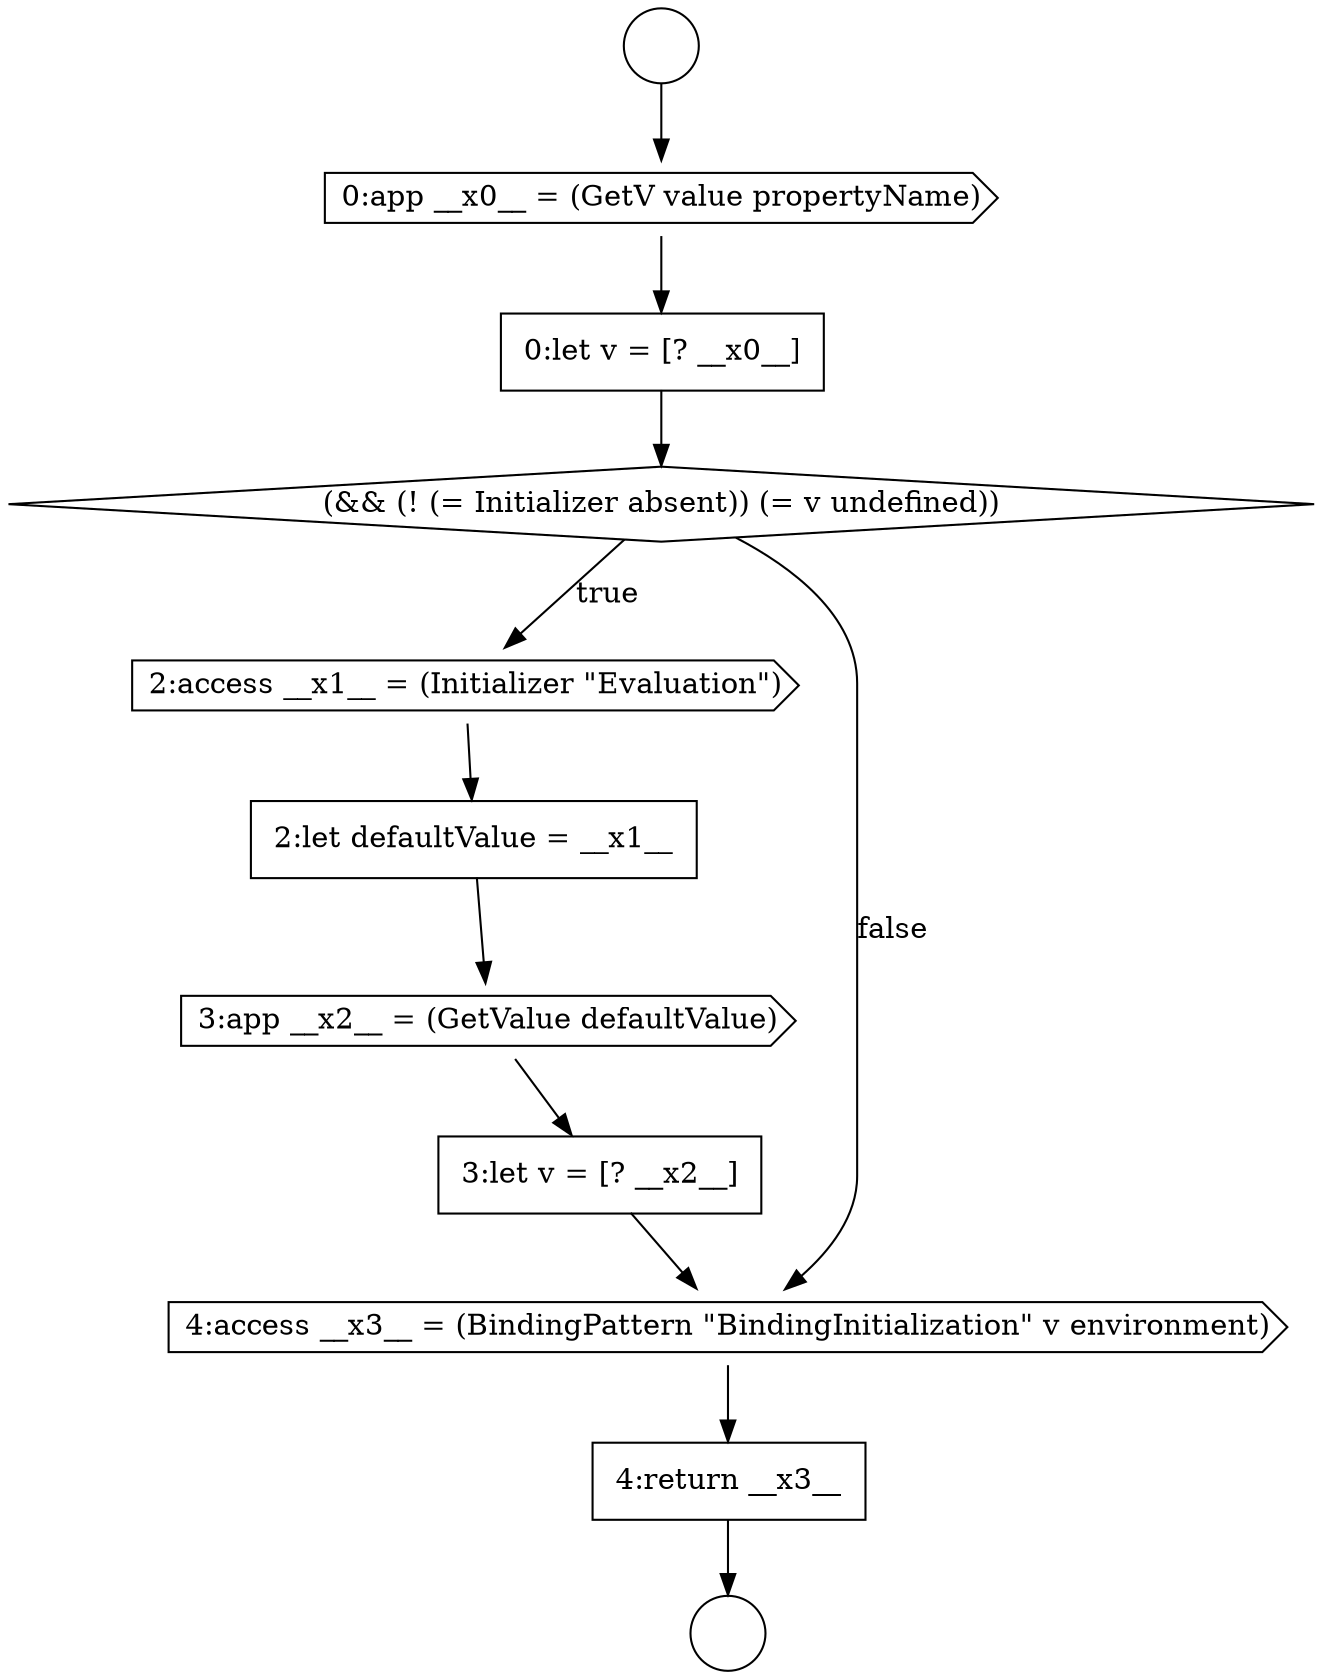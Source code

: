 digraph {
  node6063 [shape=circle label=" " color="black" fillcolor="white" style=filled]
  node6066 [shape=none, margin=0, label=<<font color="black">
    <table border="0" cellborder="1" cellspacing="0" cellpadding="10">
      <tr><td align="left">0:let v = [? __x0__]</td></tr>
    </table>
  </font>> color="black" fillcolor="white" style=filled]
  node6071 [shape=none, margin=0, label=<<font color="black">
    <table border="0" cellborder="1" cellspacing="0" cellpadding="10">
      <tr><td align="left">3:let v = [? __x2__]</td></tr>
    </table>
  </font>> color="black" fillcolor="white" style=filled]
  node6064 [shape=circle label=" " color="black" fillcolor="white" style=filled]
  node6065 [shape=cds, label=<<font color="black">0:app __x0__ = (GetV value propertyName)</font>> color="black" fillcolor="white" style=filled]
  node6070 [shape=cds, label=<<font color="black">3:app __x2__ = (GetValue defaultValue)</font>> color="black" fillcolor="white" style=filled]
  node6069 [shape=none, margin=0, label=<<font color="black">
    <table border="0" cellborder="1" cellspacing="0" cellpadding="10">
      <tr><td align="left">2:let defaultValue = __x1__</td></tr>
    </table>
  </font>> color="black" fillcolor="white" style=filled]
  node6073 [shape=none, margin=0, label=<<font color="black">
    <table border="0" cellborder="1" cellspacing="0" cellpadding="10">
      <tr><td align="left">4:return __x3__</td></tr>
    </table>
  </font>> color="black" fillcolor="white" style=filled]
  node6068 [shape=cds, label=<<font color="black">2:access __x1__ = (Initializer &quot;Evaluation&quot;)</font>> color="black" fillcolor="white" style=filled]
  node6072 [shape=cds, label=<<font color="black">4:access __x3__ = (BindingPattern &quot;BindingInitialization&quot; v environment)</font>> color="black" fillcolor="white" style=filled]
  node6067 [shape=diamond, label=<<font color="black">(&amp;&amp; (! (= Initializer absent)) (= v undefined))</font>> color="black" fillcolor="white" style=filled]
  node6069 -> node6070 [ color="black"]
  node6072 -> node6073 [ color="black"]
  node6067 -> node6068 [label=<<font color="black">true</font>> color="black"]
  node6067 -> node6072 [label=<<font color="black">false</font>> color="black"]
  node6071 -> node6072 [ color="black"]
  node6068 -> node6069 [ color="black"]
  node6063 -> node6065 [ color="black"]
  node6070 -> node6071 [ color="black"]
  node6066 -> node6067 [ color="black"]
  node6073 -> node6064 [ color="black"]
  node6065 -> node6066 [ color="black"]
}
